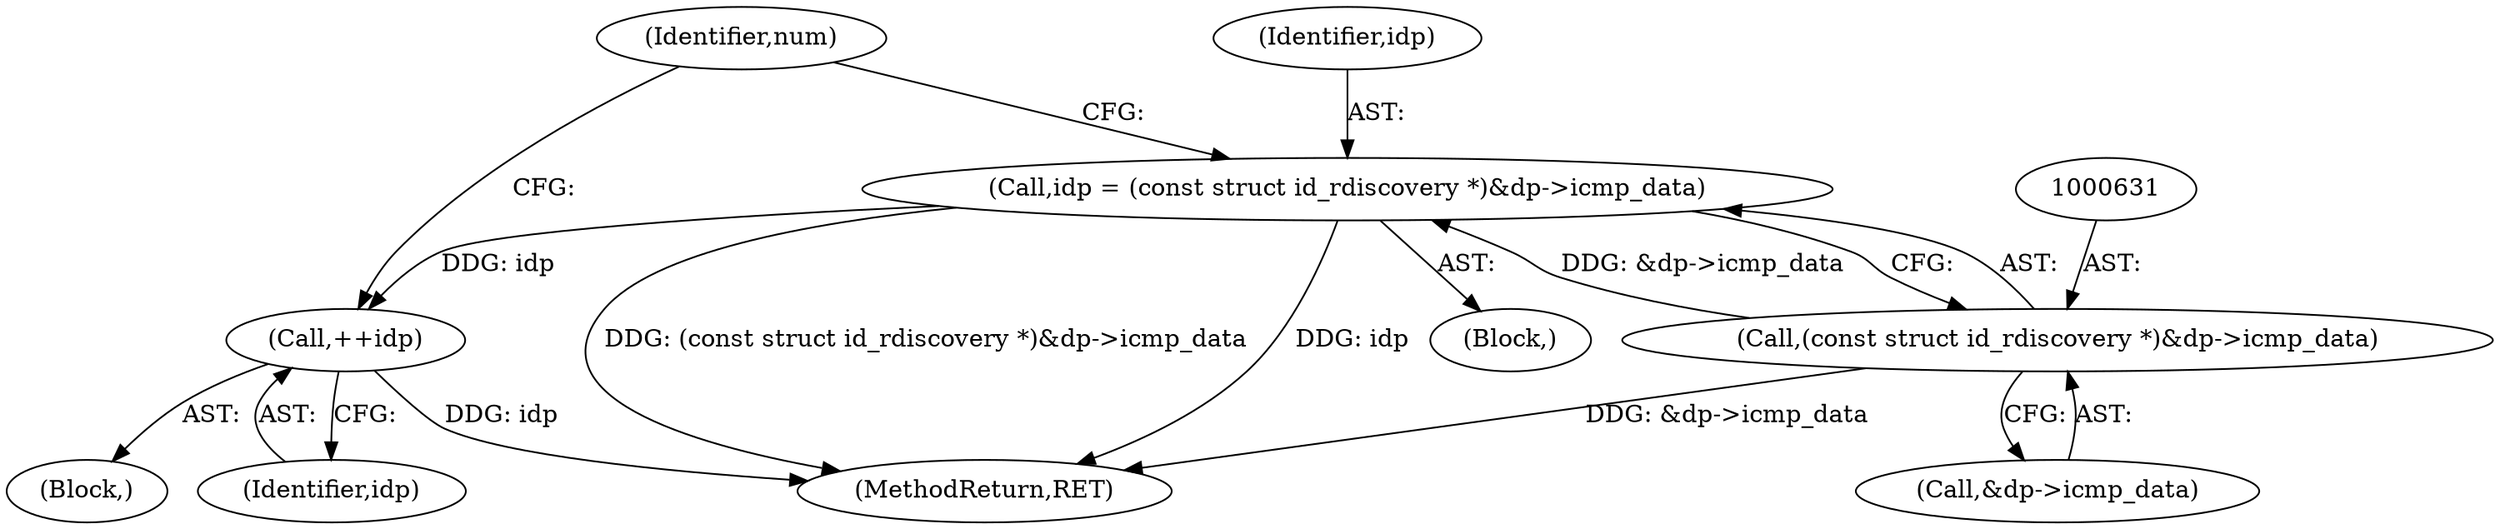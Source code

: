 digraph "0_tcpdump_8509ef02eceb2bbb479cea10fe4a7ec6395f1a8b@pointer" {
"1000628" [label="(Call,idp = (const struct id_rdiscovery *)&dp->icmp_data)"];
"1000630" [label="(Call,(const struct id_rdiscovery *)&dp->icmp_data)"];
"1000673" [label="(Call,++idp)"];
"1001265" [label="(MethodReturn,RET)"];
"1000632" [label="(Call,&dp->icmp_data)"];
"1000674" [label="(Identifier,idp)"];
"1000456" [label="(Block,)"];
"1000630" [label="(Call,(const struct id_rdiscovery *)&dp->icmp_data)"];
"1000628" [label="(Call,idp = (const struct id_rdiscovery *)&dp->icmp_data)"];
"1000629" [label="(Identifier,idp)"];
"1000639" [label="(Identifier,num)"];
"1000673" [label="(Call,++idp)"];
"1000641" [label="(Block,)"];
"1000628" -> "1000456"  [label="AST: "];
"1000628" -> "1000630"  [label="CFG: "];
"1000629" -> "1000628"  [label="AST: "];
"1000630" -> "1000628"  [label="AST: "];
"1000639" -> "1000628"  [label="CFG: "];
"1000628" -> "1001265"  [label="DDG: (const struct id_rdiscovery *)&dp->icmp_data"];
"1000628" -> "1001265"  [label="DDG: idp"];
"1000630" -> "1000628"  [label="DDG: &dp->icmp_data"];
"1000628" -> "1000673"  [label="DDG: idp"];
"1000630" -> "1000632"  [label="CFG: "];
"1000631" -> "1000630"  [label="AST: "];
"1000632" -> "1000630"  [label="AST: "];
"1000630" -> "1001265"  [label="DDG: &dp->icmp_data"];
"1000673" -> "1000641"  [label="AST: "];
"1000673" -> "1000674"  [label="CFG: "];
"1000674" -> "1000673"  [label="AST: "];
"1000639" -> "1000673"  [label="CFG: "];
"1000673" -> "1001265"  [label="DDG: idp"];
}
